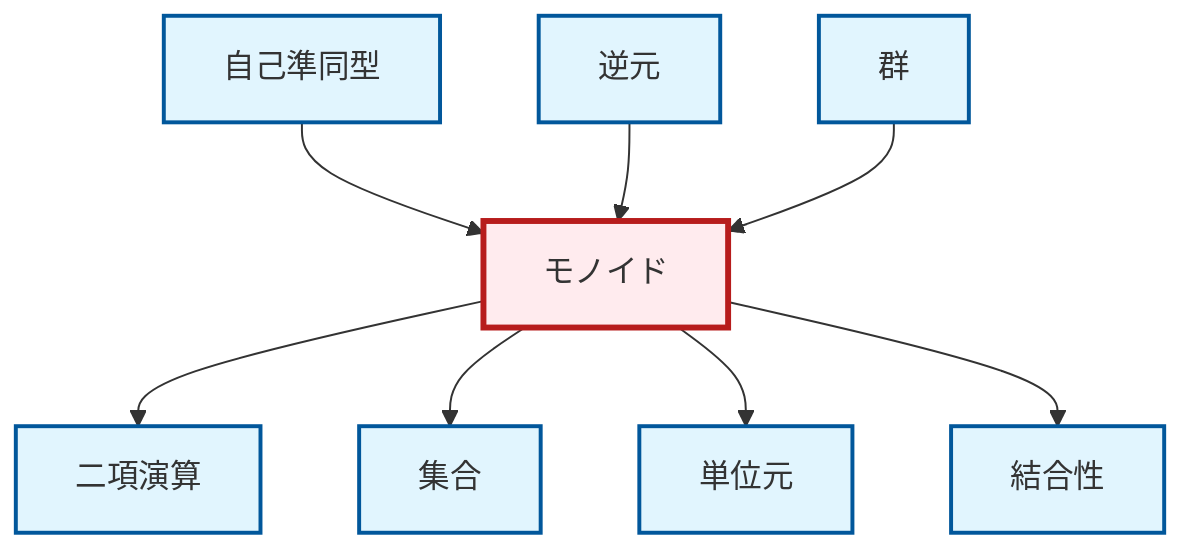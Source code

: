 graph TD
    classDef definition fill:#e1f5fe,stroke:#01579b,stroke-width:2px
    classDef theorem fill:#f3e5f5,stroke:#4a148c,stroke-width:2px
    classDef axiom fill:#fff3e0,stroke:#e65100,stroke-width:2px
    classDef example fill:#e8f5e9,stroke:#1b5e20,stroke-width:2px
    classDef current fill:#ffebee,stroke:#b71c1c,stroke-width:3px
    def-monoid["モノイド"]:::definition
    def-endomorphism["自己準同型"]:::definition
    def-associativity["結合性"]:::definition
    def-group["群"]:::definition
    def-binary-operation["二項演算"]:::definition
    def-identity-element["単位元"]:::definition
    def-set["集合"]:::definition
    def-inverse-element["逆元"]:::definition
    def-monoid --> def-binary-operation
    def-monoid --> def-set
    def-endomorphism --> def-monoid
    def-inverse-element --> def-monoid
    def-monoid --> def-identity-element
    def-monoid --> def-associativity
    def-group --> def-monoid
    class def-monoid current